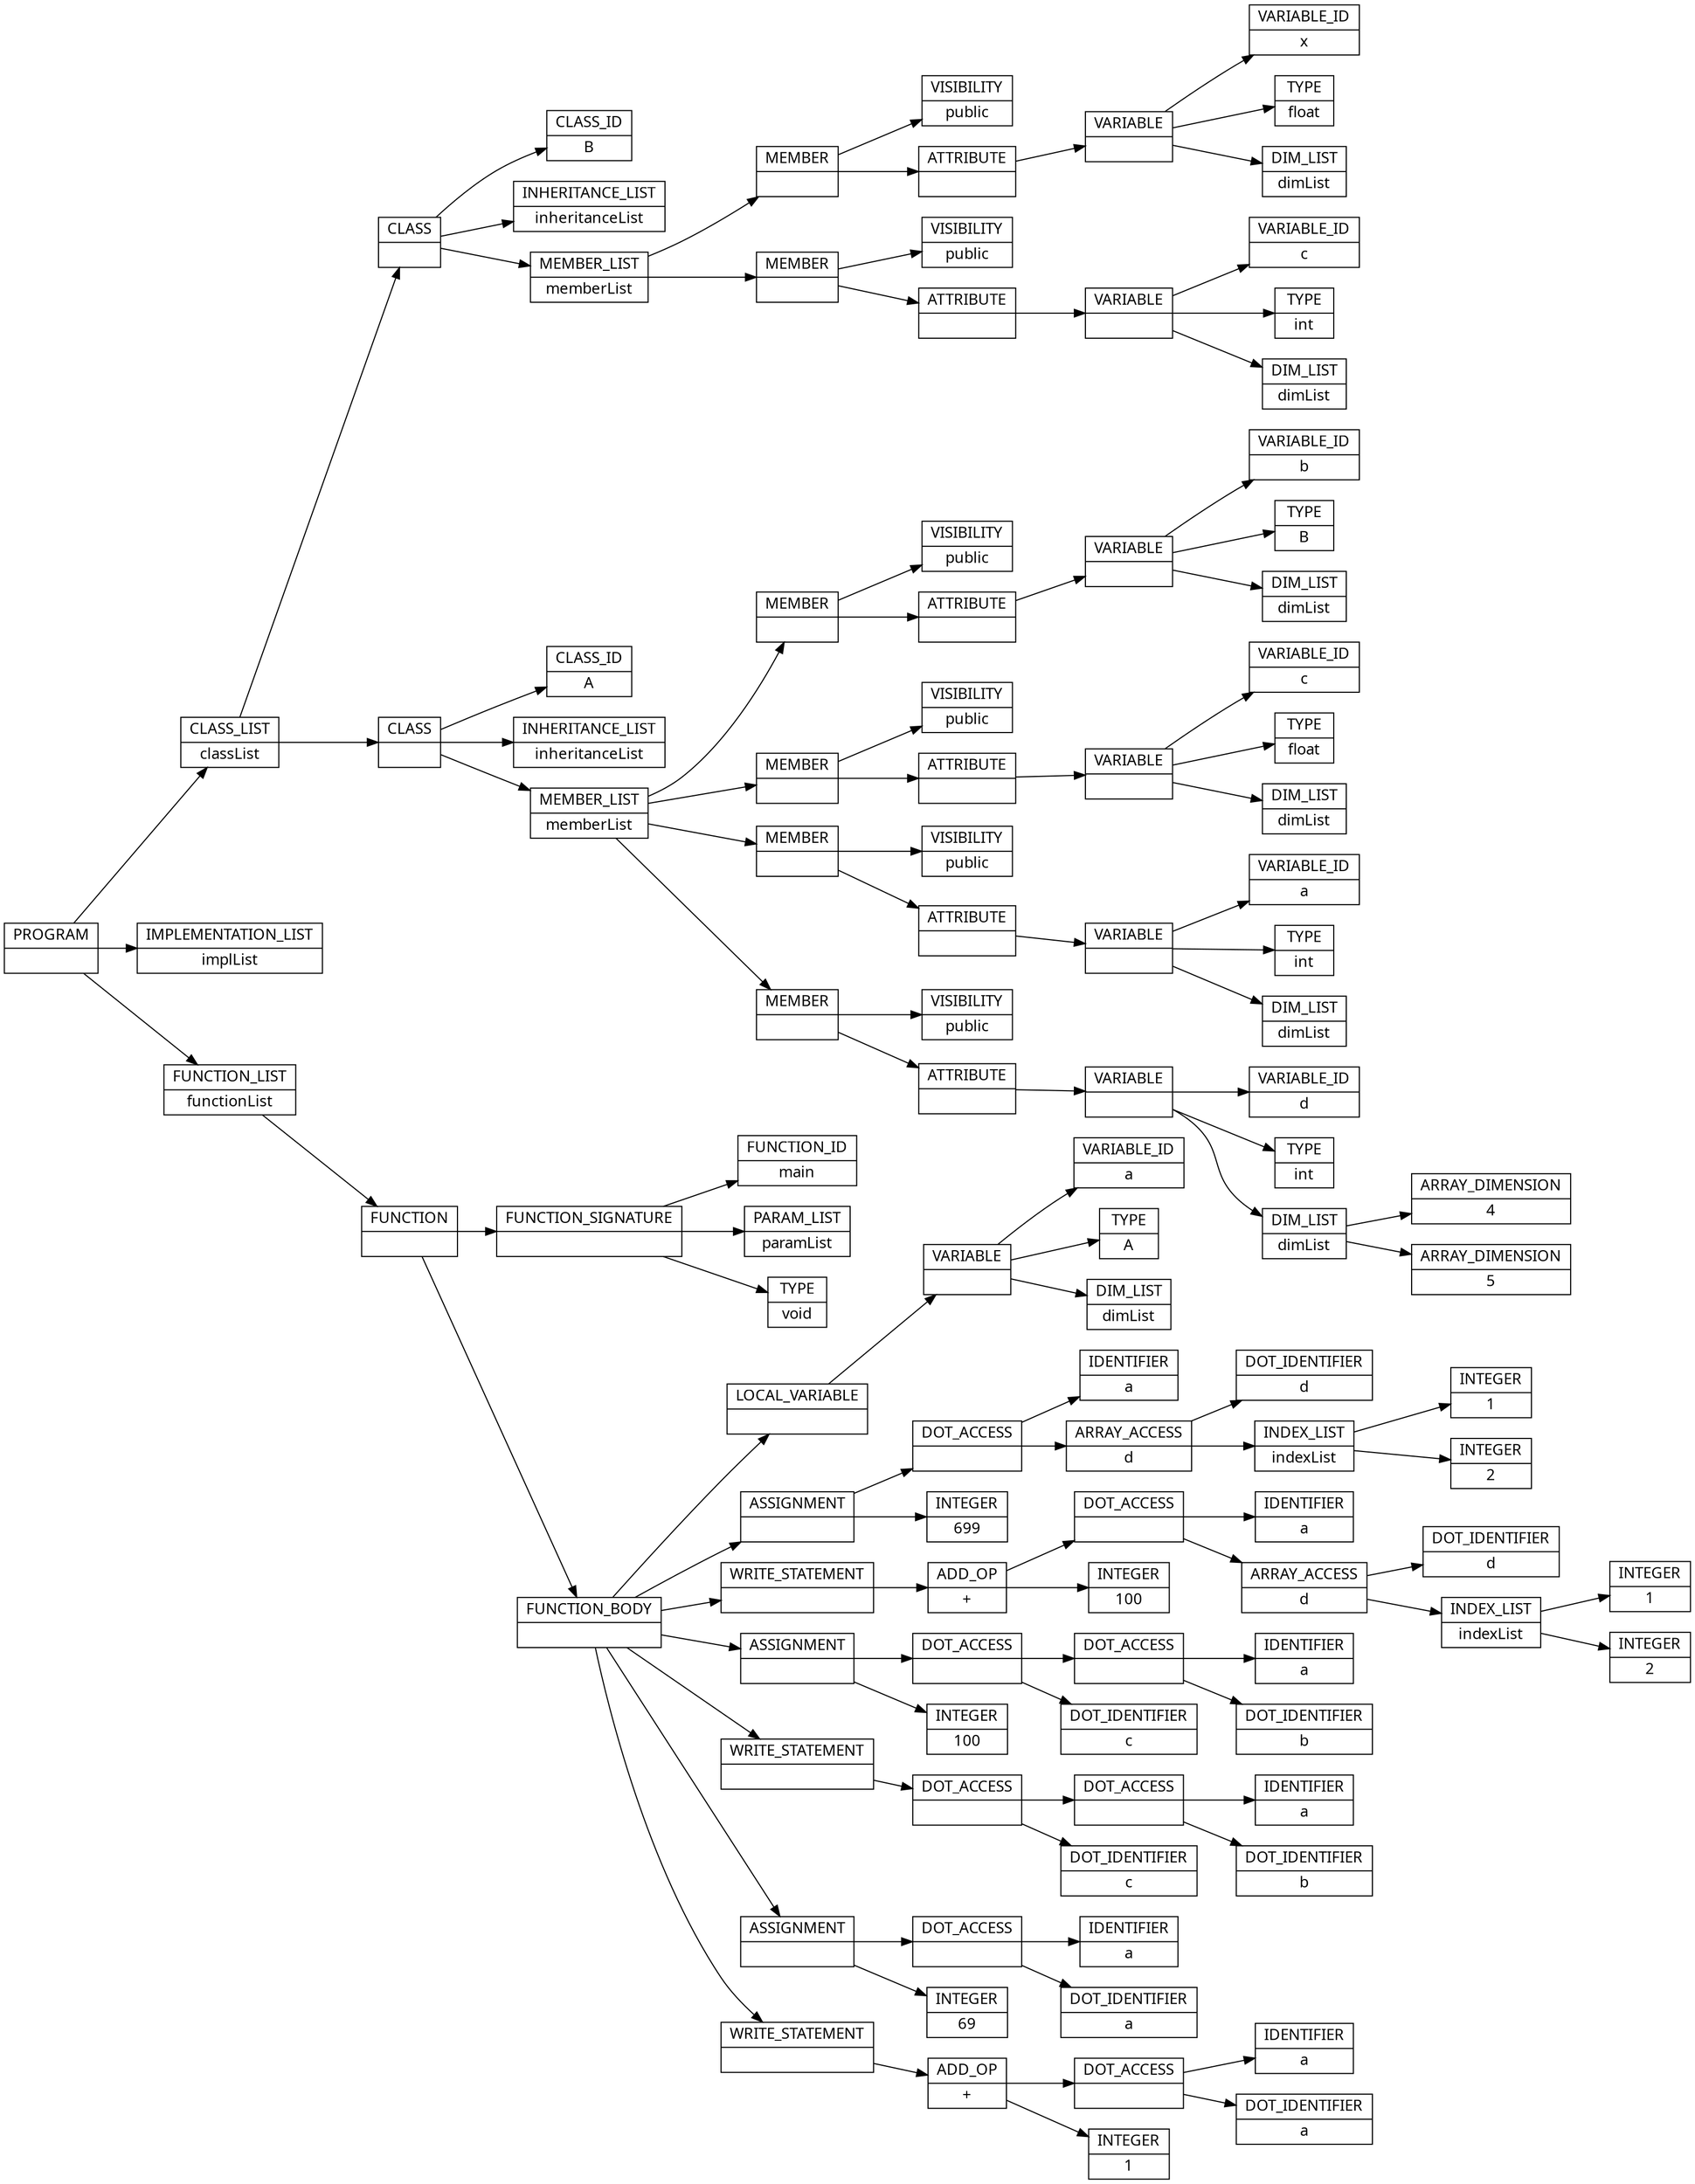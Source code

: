digraph AST {
  node [shape=record];
    node [fontname=Sans];charset="UTF-8" splines=true splines=spline rankdir =LR
  node3 [label="PROGRAM |  "];
  node0 [label="CLASS_LIST | classList "];
  node23 [label="CLASS |  "];
  node4 [label="CLASS_ID | B "];
  node5 [label="INHERITANCE_LIST | inheritanceList "];
  node6 [label="MEMBER_LIST | memberList "];
  node14 [label="MEMBER |  "];
  node7 [label="VISIBILITY | public "];
  node13 [label="ATTRIBUTE |  "];
  node12 [label="VARIABLE |  "];
  node8 [label="VARIABLE_ID | x "];
  node9 [label="TYPE | float "];
  node10 [label="DIM_LIST | dimList "];
  node22 [label="MEMBER |  "];
  node15 [label="VISIBILITY | public "];
  node21 [label="ATTRIBUTE |  "];
  node20 [label="VARIABLE |  "];
  node16 [label="VARIABLE_ID | c "];
  node17 [label="TYPE | int "];
  node18 [label="DIM_LIST | dimList "];
  node61 [label="CLASS |  "];
  node24 [label="CLASS_ID | A "];
  node25 [label="INHERITANCE_LIST | inheritanceList "];
  node26 [label="MEMBER_LIST | memberList "];
  node34 [label="MEMBER |  "];
  node27 [label="VISIBILITY | public "];
  node33 [label="ATTRIBUTE |  "];
  node32 [label="VARIABLE |  "];
  node28 [label="VARIABLE_ID | b "];
  node29 [label="TYPE | B "];
  node30 [label="DIM_LIST | dimList "];
  node42 [label="MEMBER |  "];
  node35 [label="VISIBILITY | public "];
  node41 [label="ATTRIBUTE |  "];
  node40 [label="VARIABLE |  "];
  node36 [label="VARIABLE_ID | c "];
  node37 [label="TYPE | float "];
  node38 [label="DIM_LIST | dimList "];
  node50 [label="MEMBER |  "];
  node43 [label="VISIBILITY | public "];
  node49 [label="ATTRIBUTE |  "];
  node48 [label="VARIABLE |  "];
  node44 [label="VARIABLE_ID | a "];
  node45 [label="TYPE | int "];
  node46 [label="DIM_LIST | dimList "];
  node60 [label="MEMBER |  "];
  node51 [label="VISIBILITY | public "];
  node59 [label="ATTRIBUTE |  "];
  node58 [label="VARIABLE |  "];
  node52 [label="VARIABLE_ID | d "];
  node53 [label="TYPE | int "];
  node56 [label="DIM_LIST | dimList "];
  node55 [label="ARRAY_DIMENSION | 4 "];
  node54 [label="ARRAY_DIMENSION | 5 "];
  node1 [label="IMPLEMENTATION_LIST | implList "];
  node2 [label="FUNCTION_LIST | functionList "];
  node119 [label="FUNCTION |  "];
  node65 [label="FUNCTION_SIGNATURE |  "];
  node62 [label="FUNCTION_ID | main "];
  node63 [label="PARAM_LIST | paramList "];
  node64 [label="TYPE | void "];
  node66 [label="FUNCTION_BODY |  "];
  node72 [label="LOCAL_VARIABLE |  "];
  node71 [label="VARIABLE |  "];
  node67 [label="VARIABLE_ID | a "];
  node68 [label="TYPE | A "];
  node69 [label="DIM_LIST | dimList "];
  node82 [label="ASSIGNMENT |  "];
  node79 [label="DOT_ACCESS |  "];
  node73 [label="IDENTIFIER | a "];
  node78 [label="ARRAY_ACCESS | d "];
  node74 [label="DOT_IDENTIFIER | d "];
  node76 [label="INDEX_LIST | indexList "];
  node75 [label="INTEGER | 1 "];
  node77 [label="INTEGER | 2 "];
  node81 [label="INTEGER | 699 "];
  node92 [label="WRITE_STATEMENT |  "];
  node90 [label="ADD_OP | + "];
  node89 [label="DOT_ACCESS |  "];
  node83 [label="IDENTIFIER | a "];
  node88 [label="ARRAY_ACCESS | d "];
  node84 [label="DOT_IDENTIFIER | d "];
  node86 [label="INDEX_LIST | indexList "];
  node85 [label="INTEGER | 1 "];
  node87 [label="INTEGER | 2 "];
  node91 [label="INTEGER | 100 "];
  node100 [label="ASSIGNMENT |  "];
  node97 [label="DOT_ACCESS |  "];
  node95 [label="DOT_ACCESS |  "];
  node93 [label="IDENTIFIER | a "];
  node94 [label="DOT_IDENTIFIER | b "];
  node96 [label="DOT_IDENTIFIER | c "];
  node99 [label="INTEGER | 100 "];
  node106 [label="WRITE_STATEMENT |  "];
  node105 [label="DOT_ACCESS |  "];
  node103 [label="DOT_ACCESS |  "];
  node101 [label="IDENTIFIER | a "];
  node102 [label="DOT_IDENTIFIER | b "];
  node104 [label="DOT_IDENTIFIER | c "];
  node112 [label="ASSIGNMENT |  "];
  node109 [label="DOT_ACCESS |  "];
  node107 [label="IDENTIFIER | a "];
  node108 [label="DOT_IDENTIFIER | a "];
  node111 [label="INTEGER | 69 "];
  node118 [label="WRITE_STATEMENT |  "];
  node116 [label="ADD_OP | + "];
  node115 [label="DOT_ACCESS |  "];
  node113 [label="IDENTIFIER | a "];
  node114 [label="DOT_IDENTIFIER | a "];
  node117 [label="INTEGER | 1 "];
  node3 -> node0;
  node0 -> node23;
  node23 -> node4;
  node23 -> node5;
  node23 -> node6;
  node6 -> node14;
  node14 -> node7;
  node14 -> node13;
  node13 -> node12;
  node12 -> node8;
  node12 -> node9;
  node12 -> node10;
  node6 -> node22;
  node22 -> node15;
  node22 -> node21;
  node21 -> node20;
  node20 -> node16;
  node20 -> node17;
  node20 -> node18;
  node0 -> node61;
  node61 -> node24;
  node61 -> node25;
  node61 -> node26;
  node26 -> node34;
  node34 -> node27;
  node34 -> node33;
  node33 -> node32;
  node32 -> node28;
  node32 -> node29;
  node32 -> node30;
  node26 -> node42;
  node42 -> node35;
  node42 -> node41;
  node41 -> node40;
  node40 -> node36;
  node40 -> node37;
  node40 -> node38;
  node26 -> node50;
  node50 -> node43;
  node50 -> node49;
  node49 -> node48;
  node48 -> node44;
  node48 -> node45;
  node48 -> node46;
  node26 -> node60;
  node60 -> node51;
  node60 -> node59;
  node59 -> node58;
  node58 -> node52;
  node58 -> node53;
  node58 -> node56;
  node56 -> node55;
  node56 -> node54;
  node3 -> node1;
  node3 -> node2;
  node2 -> node119;
  node119 -> node65;
  node65 -> node62;
  node65 -> node63;
  node65 -> node64;
  node119 -> node66;
  node66 -> node72;
  node72 -> node71;
  node71 -> node67;
  node71 -> node68;
  node71 -> node69;
  node66 -> node82;
  node82 -> node79;
  node79 -> node73;
  node79 -> node78;
  node78 -> node74;
  node78 -> node76;
  node76 -> node75;
  node76 -> node77;
  node82 -> node81;
  node66 -> node92;
  node92 -> node90;
  node90 -> node89;
  node89 -> node83;
  node89 -> node88;
  node88 -> node84;
  node88 -> node86;
  node86 -> node85;
  node86 -> node87;
  node90 -> node91;
  node66 -> node100;
  node100 -> node97;
  node97 -> node95;
  node95 -> node93;
  node95 -> node94;
  node97 -> node96;
  node100 -> node99;
  node66 -> node106;
  node106 -> node105;
  node105 -> node103;
  node103 -> node101;
  node103 -> node102;
  node105 -> node104;
  node66 -> node112;
  node112 -> node109;
  node109 -> node107;
  node109 -> node108;
  node112 -> node111;
  node66 -> node118;
  node118 -> node116;
  node116 -> node115;
  node115 -> node113;
  node115 -> node114;
  node116 -> node117;
}
